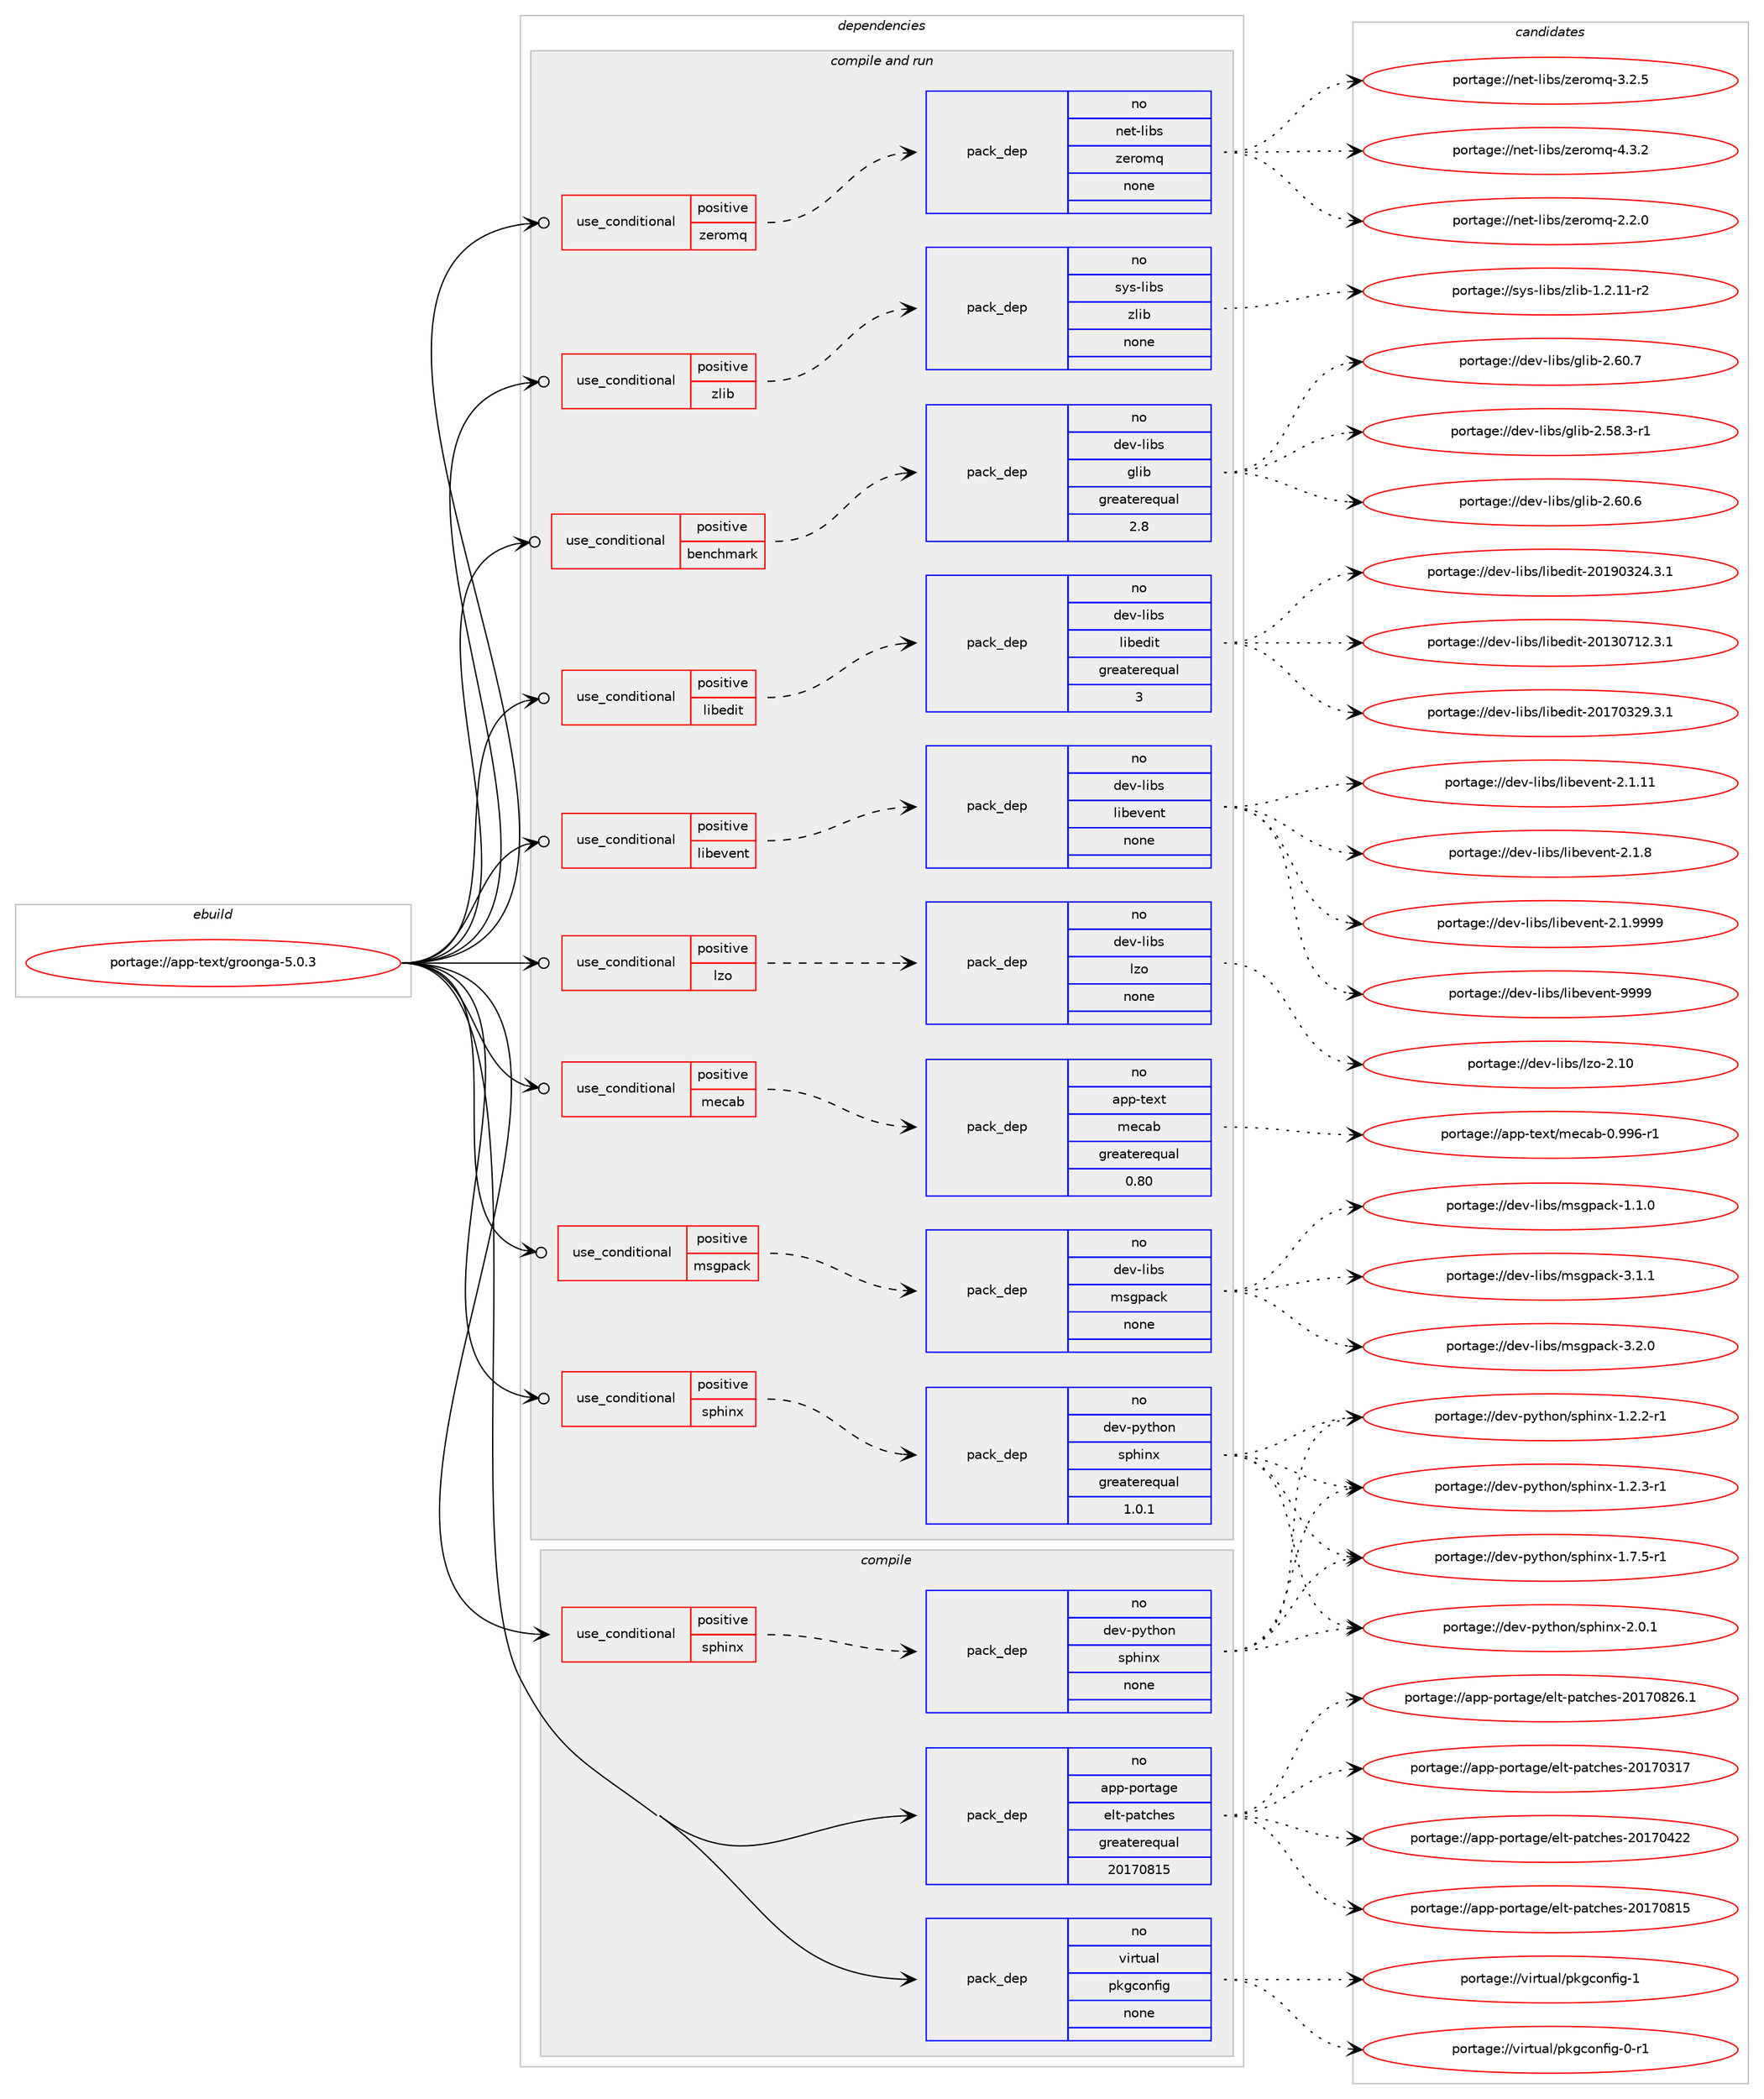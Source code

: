 digraph prolog {

# *************
# Graph options
# *************

newrank=true;
concentrate=true;
compound=true;
graph [rankdir=LR,fontname=Helvetica,fontsize=10,ranksep=1.5];#, ranksep=2.5, nodesep=0.2];
edge  [arrowhead=vee];
node  [fontname=Helvetica,fontsize=10];

# **********
# The ebuild
# **********

subgraph cluster_leftcol {
color=gray;
rank=same;
label=<<i>ebuild</i>>;
id [label="portage://app-text/groonga-5.0.3", color=red, width=4, href="../app-text/groonga-5.0.3.svg"];
}

# ****************
# The dependencies
# ****************

subgraph cluster_midcol {
color=gray;
label=<<i>dependencies</i>>;
subgraph cluster_compile {
fillcolor="#eeeeee";
style=filled;
label=<<i>compile</i>>;
subgraph cond10862 {
dependency44450 [label=<<TABLE BORDER="0" CELLBORDER="1" CELLSPACING="0" CELLPADDING="4"><TR><TD ROWSPAN="3" CELLPADDING="10">use_conditional</TD></TR><TR><TD>positive</TD></TR><TR><TD>sphinx</TD></TR></TABLE>>, shape=none, color=red];
subgraph pack32839 {
dependency44451 [label=<<TABLE BORDER="0" CELLBORDER="1" CELLSPACING="0" CELLPADDING="4" WIDTH="220"><TR><TD ROWSPAN="6" CELLPADDING="30">pack_dep</TD></TR><TR><TD WIDTH="110">no</TD></TR><TR><TD>dev-python</TD></TR><TR><TD>sphinx</TD></TR><TR><TD>none</TD></TR><TR><TD></TD></TR></TABLE>>, shape=none, color=blue];
}
dependency44450:e -> dependency44451:w [weight=20,style="dashed",arrowhead="vee"];
}
id:e -> dependency44450:w [weight=20,style="solid",arrowhead="vee"];
subgraph pack32840 {
dependency44452 [label=<<TABLE BORDER="0" CELLBORDER="1" CELLSPACING="0" CELLPADDING="4" WIDTH="220"><TR><TD ROWSPAN="6" CELLPADDING="30">pack_dep</TD></TR><TR><TD WIDTH="110">no</TD></TR><TR><TD>app-portage</TD></TR><TR><TD>elt-patches</TD></TR><TR><TD>greaterequal</TD></TR><TR><TD>20170815</TD></TR></TABLE>>, shape=none, color=blue];
}
id:e -> dependency44452:w [weight=20,style="solid",arrowhead="vee"];
subgraph pack32841 {
dependency44453 [label=<<TABLE BORDER="0" CELLBORDER="1" CELLSPACING="0" CELLPADDING="4" WIDTH="220"><TR><TD ROWSPAN="6" CELLPADDING="30">pack_dep</TD></TR><TR><TD WIDTH="110">no</TD></TR><TR><TD>virtual</TD></TR><TR><TD>pkgconfig</TD></TR><TR><TD>none</TD></TR><TR><TD></TD></TR></TABLE>>, shape=none, color=blue];
}
id:e -> dependency44453:w [weight=20,style="solid",arrowhead="vee"];
}
subgraph cluster_compileandrun {
fillcolor="#eeeeee";
style=filled;
label=<<i>compile and run</i>>;
subgraph cond10863 {
dependency44454 [label=<<TABLE BORDER="0" CELLBORDER="1" CELLSPACING="0" CELLPADDING="4"><TR><TD ROWSPAN="3" CELLPADDING="10">use_conditional</TD></TR><TR><TD>positive</TD></TR><TR><TD>benchmark</TD></TR></TABLE>>, shape=none, color=red];
subgraph pack32842 {
dependency44455 [label=<<TABLE BORDER="0" CELLBORDER="1" CELLSPACING="0" CELLPADDING="4" WIDTH="220"><TR><TD ROWSPAN="6" CELLPADDING="30">pack_dep</TD></TR><TR><TD WIDTH="110">no</TD></TR><TR><TD>dev-libs</TD></TR><TR><TD>glib</TD></TR><TR><TD>greaterequal</TD></TR><TR><TD>2.8</TD></TR></TABLE>>, shape=none, color=blue];
}
dependency44454:e -> dependency44455:w [weight=20,style="dashed",arrowhead="vee"];
}
id:e -> dependency44454:w [weight=20,style="solid",arrowhead="odotvee"];
subgraph cond10864 {
dependency44456 [label=<<TABLE BORDER="0" CELLBORDER="1" CELLSPACING="0" CELLPADDING="4"><TR><TD ROWSPAN="3" CELLPADDING="10">use_conditional</TD></TR><TR><TD>positive</TD></TR><TR><TD>libedit</TD></TR></TABLE>>, shape=none, color=red];
subgraph pack32843 {
dependency44457 [label=<<TABLE BORDER="0" CELLBORDER="1" CELLSPACING="0" CELLPADDING="4" WIDTH="220"><TR><TD ROWSPAN="6" CELLPADDING="30">pack_dep</TD></TR><TR><TD WIDTH="110">no</TD></TR><TR><TD>dev-libs</TD></TR><TR><TD>libedit</TD></TR><TR><TD>greaterequal</TD></TR><TR><TD>3</TD></TR></TABLE>>, shape=none, color=blue];
}
dependency44456:e -> dependency44457:w [weight=20,style="dashed",arrowhead="vee"];
}
id:e -> dependency44456:w [weight=20,style="solid",arrowhead="odotvee"];
subgraph cond10865 {
dependency44458 [label=<<TABLE BORDER="0" CELLBORDER="1" CELLSPACING="0" CELLPADDING="4"><TR><TD ROWSPAN="3" CELLPADDING="10">use_conditional</TD></TR><TR><TD>positive</TD></TR><TR><TD>libevent</TD></TR></TABLE>>, shape=none, color=red];
subgraph pack32844 {
dependency44459 [label=<<TABLE BORDER="0" CELLBORDER="1" CELLSPACING="0" CELLPADDING="4" WIDTH="220"><TR><TD ROWSPAN="6" CELLPADDING="30">pack_dep</TD></TR><TR><TD WIDTH="110">no</TD></TR><TR><TD>dev-libs</TD></TR><TR><TD>libevent</TD></TR><TR><TD>none</TD></TR><TR><TD></TD></TR></TABLE>>, shape=none, color=blue];
}
dependency44458:e -> dependency44459:w [weight=20,style="dashed",arrowhead="vee"];
}
id:e -> dependency44458:w [weight=20,style="solid",arrowhead="odotvee"];
subgraph cond10866 {
dependency44460 [label=<<TABLE BORDER="0" CELLBORDER="1" CELLSPACING="0" CELLPADDING="4"><TR><TD ROWSPAN="3" CELLPADDING="10">use_conditional</TD></TR><TR><TD>positive</TD></TR><TR><TD>lzo</TD></TR></TABLE>>, shape=none, color=red];
subgraph pack32845 {
dependency44461 [label=<<TABLE BORDER="0" CELLBORDER="1" CELLSPACING="0" CELLPADDING="4" WIDTH="220"><TR><TD ROWSPAN="6" CELLPADDING="30">pack_dep</TD></TR><TR><TD WIDTH="110">no</TD></TR><TR><TD>dev-libs</TD></TR><TR><TD>lzo</TD></TR><TR><TD>none</TD></TR><TR><TD></TD></TR></TABLE>>, shape=none, color=blue];
}
dependency44460:e -> dependency44461:w [weight=20,style="dashed",arrowhead="vee"];
}
id:e -> dependency44460:w [weight=20,style="solid",arrowhead="odotvee"];
subgraph cond10867 {
dependency44462 [label=<<TABLE BORDER="0" CELLBORDER="1" CELLSPACING="0" CELLPADDING="4"><TR><TD ROWSPAN="3" CELLPADDING="10">use_conditional</TD></TR><TR><TD>positive</TD></TR><TR><TD>mecab</TD></TR></TABLE>>, shape=none, color=red];
subgraph pack32846 {
dependency44463 [label=<<TABLE BORDER="0" CELLBORDER="1" CELLSPACING="0" CELLPADDING="4" WIDTH="220"><TR><TD ROWSPAN="6" CELLPADDING="30">pack_dep</TD></TR><TR><TD WIDTH="110">no</TD></TR><TR><TD>app-text</TD></TR><TR><TD>mecab</TD></TR><TR><TD>greaterequal</TD></TR><TR><TD>0.80</TD></TR></TABLE>>, shape=none, color=blue];
}
dependency44462:e -> dependency44463:w [weight=20,style="dashed",arrowhead="vee"];
}
id:e -> dependency44462:w [weight=20,style="solid",arrowhead="odotvee"];
subgraph cond10868 {
dependency44464 [label=<<TABLE BORDER="0" CELLBORDER="1" CELLSPACING="0" CELLPADDING="4"><TR><TD ROWSPAN="3" CELLPADDING="10">use_conditional</TD></TR><TR><TD>positive</TD></TR><TR><TD>msgpack</TD></TR></TABLE>>, shape=none, color=red];
subgraph pack32847 {
dependency44465 [label=<<TABLE BORDER="0" CELLBORDER="1" CELLSPACING="0" CELLPADDING="4" WIDTH="220"><TR><TD ROWSPAN="6" CELLPADDING="30">pack_dep</TD></TR><TR><TD WIDTH="110">no</TD></TR><TR><TD>dev-libs</TD></TR><TR><TD>msgpack</TD></TR><TR><TD>none</TD></TR><TR><TD></TD></TR></TABLE>>, shape=none, color=blue];
}
dependency44464:e -> dependency44465:w [weight=20,style="dashed",arrowhead="vee"];
}
id:e -> dependency44464:w [weight=20,style="solid",arrowhead="odotvee"];
subgraph cond10869 {
dependency44466 [label=<<TABLE BORDER="0" CELLBORDER="1" CELLSPACING="0" CELLPADDING="4"><TR><TD ROWSPAN="3" CELLPADDING="10">use_conditional</TD></TR><TR><TD>positive</TD></TR><TR><TD>sphinx</TD></TR></TABLE>>, shape=none, color=red];
subgraph pack32848 {
dependency44467 [label=<<TABLE BORDER="0" CELLBORDER="1" CELLSPACING="0" CELLPADDING="4" WIDTH="220"><TR><TD ROWSPAN="6" CELLPADDING="30">pack_dep</TD></TR><TR><TD WIDTH="110">no</TD></TR><TR><TD>dev-python</TD></TR><TR><TD>sphinx</TD></TR><TR><TD>greaterequal</TD></TR><TR><TD>1.0.1</TD></TR></TABLE>>, shape=none, color=blue];
}
dependency44466:e -> dependency44467:w [weight=20,style="dashed",arrowhead="vee"];
}
id:e -> dependency44466:w [weight=20,style="solid",arrowhead="odotvee"];
subgraph cond10870 {
dependency44468 [label=<<TABLE BORDER="0" CELLBORDER="1" CELLSPACING="0" CELLPADDING="4"><TR><TD ROWSPAN="3" CELLPADDING="10">use_conditional</TD></TR><TR><TD>positive</TD></TR><TR><TD>zeromq</TD></TR></TABLE>>, shape=none, color=red];
subgraph pack32849 {
dependency44469 [label=<<TABLE BORDER="0" CELLBORDER="1" CELLSPACING="0" CELLPADDING="4" WIDTH="220"><TR><TD ROWSPAN="6" CELLPADDING="30">pack_dep</TD></TR><TR><TD WIDTH="110">no</TD></TR><TR><TD>net-libs</TD></TR><TR><TD>zeromq</TD></TR><TR><TD>none</TD></TR><TR><TD></TD></TR></TABLE>>, shape=none, color=blue];
}
dependency44468:e -> dependency44469:w [weight=20,style="dashed",arrowhead="vee"];
}
id:e -> dependency44468:w [weight=20,style="solid",arrowhead="odotvee"];
subgraph cond10871 {
dependency44470 [label=<<TABLE BORDER="0" CELLBORDER="1" CELLSPACING="0" CELLPADDING="4"><TR><TD ROWSPAN="3" CELLPADDING="10">use_conditional</TD></TR><TR><TD>positive</TD></TR><TR><TD>zlib</TD></TR></TABLE>>, shape=none, color=red];
subgraph pack32850 {
dependency44471 [label=<<TABLE BORDER="0" CELLBORDER="1" CELLSPACING="0" CELLPADDING="4" WIDTH="220"><TR><TD ROWSPAN="6" CELLPADDING="30">pack_dep</TD></TR><TR><TD WIDTH="110">no</TD></TR><TR><TD>sys-libs</TD></TR><TR><TD>zlib</TD></TR><TR><TD>none</TD></TR><TR><TD></TD></TR></TABLE>>, shape=none, color=blue];
}
dependency44470:e -> dependency44471:w [weight=20,style="dashed",arrowhead="vee"];
}
id:e -> dependency44470:w [weight=20,style="solid",arrowhead="odotvee"];
}
subgraph cluster_run {
fillcolor="#eeeeee";
style=filled;
label=<<i>run</i>>;
}
}

# **************
# The candidates
# **************

subgraph cluster_choices {
rank=same;
color=gray;
label=<<i>candidates</i>>;

subgraph choice32839 {
color=black;
nodesep=1;
choiceportage10010111845112121116104111110471151121041051101204549465046504511449 [label="portage://dev-python/sphinx-1.2.2-r1", color=red, width=4,href="../dev-python/sphinx-1.2.2-r1.svg"];
choiceportage10010111845112121116104111110471151121041051101204549465046514511449 [label="portage://dev-python/sphinx-1.2.3-r1", color=red, width=4,href="../dev-python/sphinx-1.2.3-r1.svg"];
choiceportage10010111845112121116104111110471151121041051101204549465546534511449 [label="portage://dev-python/sphinx-1.7.5-r1", color=red, width=4,href="../dev-python/sphinx-1.7.5-r1.svg"];
choiceportage1001011184511212111610411111047115112104105110120455046484649 [label="portage://dev-python/sphinx-2.0.1", color=red, width=4,href="../dev-python/sphinx-2.0.1.svg"];
dependency44451:e -> choiceportage10010111845112121116104111110471151121041051101204549465046504511449:w [style=dotted,weight="100"];
dependency44451:e -> choiceportage10010111845112121116104111110471151121041051101204549465046514511449:w [style=dotted,weight="100"];
dependency44451:e -> choiceportage10010111845112121116104111110471151121041051101204549465546534511449:w [style=dotted,weight="100"];
dependency44451:e -> choiceportage1001011184511212111610411111047115112104105110120455046484649:w [style=dotted,weight="100"];
}
subgraph choice32840 {
color=black;
nodesep=1;
choiceportage97112112451121111141169710310147101108116451129711699104101115455048495548514955 [label="portage://app-portage/elt-patches-20170317", color=red, width=4,href="../app-portage/elt-patches-20170317.svg"];
choiceportage97112112451121111141169710310147101108116451129711699104101115455048495548525050 [label="portage://app-portage/elt-patches-20170422", color=red, width=4,href="../app-portage/elt-patches-20170422.svg"];
choiceportage97112112451121111141169710310147101108116451129711699104101115455048495548564953 [label="portage://app-portage/elt-patches-20170815", color=red, width=4,href="../app-portage/elt-patches-20170815.svg"];
choiceportage971121124511211111411697103101471011081164511297116991041011154550484955485650544649 [label="portage://app-portage/elt-patches-20170826.1", color=red, width=4,href="../app-portage/elt-patches-20170826.1.svg"];
dependency44452:e -> choiceportage97112112451121111141169710310147101108116451129711699104101115455048495548514955:w [style=dotted,weight="100"];
dependency44452:e -> choiceportage97112112451121111141169710310147101108116451129711699104101115455048495548525050:w [style=dotted,weight="100"];
dependency44452:e -> choiceportage97112112451121111141169710310147101108116451129711699104101115455048495548564953:w [style=dotted,weight="100"];
dependency44452:e -> choiceportage971121124511211111411697103101471011081164511297116991041011154550484955485650544649:w [style=dotted,weight="100"];
}
subgraph choice32841 {
color=black;
nodesep=1;
choiceportage11810511411611797108471121071039911111010210510345484511449 [label="portage://virtual/pkgconfig-0-r1", color=red, width=4,href="../virtual/pkgconfig-0-r1.svg"];
choiceportage1181051141161179710847112107103991111101021051034549 [label="portage://virtual/pkgconfig-1", color=red, width=4,href="../virtual/pkgconfig-1.svg"];
dependency44453:e -> choiceportage11810511411611797108471121071039911111010210510345484511449:w [style=dotted,weight="100"];
dependency44453:e -> choiceportage1181051141161179710847112107103991111101021051034549:w [style=dotted,weight="100"];
}
subgraph choice32842 {
color=black;
nodesep=1;
choiceportage10010111845108105981154710310810598455046535646514511449 [label="portage://dev-libs/glib-2.58.3-r1", color=red, width=4,href="../dev-libs/glib-2.58.3-r1.svg"];
choiceportage1001011184510810598115471031081059845504654484654 [label="portage://dev-libs/glib-2.60.6", color=red, width=4,href="../dev-libs/glib-2.60.6.svg"];
choiceportage1001011184510810598115471031081059845504654484655 [label="portage://dev-libs/glib-2.60.7", color=red, width=4,href="../dev-libs/glib-2.60.7.svg"];
dependency44455:e -> choiceportage10010111845108105981154710310810598455046535646514511449:w [style=dotted,weight="100"];
dependency44455:e -> choiceportage1001011184510810598115471031081059845504654484654:w [style=dotted,weight="100"];
dependency44455:e -> choiceportage1001011184510810598115471031081059845504654484655:w [style=dotted,weight="100"];
}
subgraph choice32843 {
color=black;
nodesep=1;
choiceportage1001011184510810598115471081059810110010511645504849514855495046514649 [label="portage://dev-libs/libedit-20130712.3.1", color=red, width=4,href="../dev-libs/libedit-20130712.3.1.svg"];
choiceportage1001011184510810598115471081059810110010511645504849554851505746514649 [label="portage://dev-libs/libedit-20170329.3.1", color=red, width=4,href="../dev-libs/libedit-20170329.3.1.svg"];
choiceportage1001011184510810598115471081059810110010511645504849574851505246514649 [label="portage://dev-libs/libedit-20190324.3.1", color=red, width=4,href="../dev-libs/libedit-20190324.3.1.svg"];
dependency44457:e -> choiceportage1001011184510810598115471081059810110010511645504849514855495046514649:w [style=dotted,weight="100"];
dependency44457:e -> choiceportage1001011184510810598115471081059810110010511645504849554851505746514649:w [style=dotted,weight="100"];
dependency44457:e -> choiceportage1001011184510810598115471081059810110010511645504849574851505246514649:w [style=dotted,weight="100"];
}
subgraph choice32844 {
color=black;
nodesep=1;
choiceportage1001011184510810598115471081059810111810111011645504649464949 [label="portage://dev-libs/libevent-2.1.11", color=red, width=4,href="../dev-libs/libevent-2.1.11.svg"];
choiceportage10010111845108105981154710810598101118101110116455046494656 [label="portage://dev-libs/libevent-2.1.8", color=red, width=4,href="../dev-libs/libevent-2.1.8.svg"];
choiceportage10010111845108105981154710810598101118101110116455046494657575757 [label="portage://dev-libs/libevent-2.1.9999", color=red, width=4,href="../dev-libs/libevent-2.1.9999.svg"];
choiceportage100101118451081059811547108105981011181011101164557575757 [label="portage://dev-libs/libevent-9999", color=red, width=4,href="../dev-libs/libevent-9999.svg"];
dependency44459:e -> choiceportage1001011184510810598115471081059810111810111011645504649464949:w [style=dotted,weight="100"];
dependency44459:e -> choiceportage10010111845108105981154710810598101118101110116455046494656:w [style=dotted,weight="100"];
dependency44459:e -> choiceportage10010111845108105981154710810598101118101110116455046494657575757:w [style=dotted,weight="100"];
dependency44459:e -> choiceportage100101118451081059811547108105981011181011101164557575757:w [style=dotted,weight="100"];
}
subgraph choice32845 {
color=black;
nodesep=1;
choiceportage1001011184510810598115471081221114550464948 [label="portage://dev-libs/lzo-2.10", color=red, width=4,href="../dev-libs/lzo-2.10.svg"];
dependency44461:e -> choiceportage1001011184510810598115471081221114550464948:w [style=dotted,weight="100"];
}
subgraph choice32846 {
color=black;
nodesep=1;
choiceportage9711211245116101120116471091019997984548465757544511449 [label="portage://app-text/mecab-0.996-r1", color=red, width=4,href="../app-text/mecab-0.996-r1.svg"];
dependency44463:e -> choiceportage9711211245116101120116471091019997984548465757544511449:w [style=dotted,weight="100"];
}
subgraph choice32847 {
color=black;
nodesep=1;
choiceportage1001011184510810598115471091151031129799107454946494648 [label="portage://dev-libs/msgpack-1.1.0", color=red, width=4,href="../dev-libs/msgpack-1.1.0.svg"];
choiceportage1001011184510810598115471091151031129799107455146494649 [label="portage://dev-libs/msgpack-3.1.1", color=red, width=4,href="../dev-libs/msgpack-3.1.1.svg"];
choiceportage1001011184510810598115471091151031129799107455146504648 [label="portage://dev-libs/msgpack-3.2.0", color=red, width=4,href="../dev-libs/msgpack-3.2.0.svg"];
dependency44465:e -> choiceportage1001011184510810598115471091151031129799107454946494648:w [style=dotted,weight="100"];
dependency44465:e -> choiceportage1001011184510810598115471091151031129799107455146494649:w [style=dotted,weight="100"];
dependency44465:e -> choiceportage1001011184510810598115471091151031129799107455146504648:w [style=dotted,weight="100"];
}
subgraph choice32848 {
color=black;
nodesep=1;
choiceportage10010111845112121116104111110471151121041051101204549465046504511449 [label="portage://dev-python/sphinx-1.2.2-r1", color=red, width=4,href="../dev-python/sphinx-1.2.2-r1.svg"];
choiceportage10010111845112121116104111110471151121041051101204549465046514511449 [label="portage://dev-python/sphinx-1.2.3-r1", color=red, width=4,href="../dev-python/sphinx-1.2.3-r1.svg"];
choiceportage10010111845112121116104111110471151121041051101204549465546534511449 [label="portage://dev-python/sphinx-1.7.5-r1", color=red, width=4,href="../dev-python/sphinx-1.7.5-r1.svg"];
choiceportage1001011184511212111610411111047115112104105110120455046484649 [label="portage://dev-python/sphinx-2.0.1", color=red, width=4,href="../dev-python/sphinx-2.0.1.svg"];
dependency44467:e -> choiceportage10010111845112121116104111110471151121041051101204549465046504511449:w [style=dotted,weight="100"];
dependency44467:e -> choiceportage10010111845112121116104111110471151121041051101204549465046514511449:w [style=dotted,weight="100"];
dependency44467:e -> choiceportage10010111845112121116104111110471151121041051101204549465546534511449:w [style=dotted,weight="100"];
dependency44467:e -> choiceportage1001011184511212111610411111047115112104105110120455046484649:w [style=dotted,weight="100"];
}
subgraph choice32849 {
color=black;
nodesep=1;
choiceportage110101116451081059811547122101114111109113455046504648 [label="portage://net-libs/zeromq-2.2.0", color=red, width=4,href="../net-libs/zeromq-2.2.0.svg"];
choiceportage110101116451081059811547122101114111109113455146504653 [label="portage://net-libs/zeromq-3.2.5", color=red, width=4,href="../net-libs/zeromq-3.2.5.svg"];
choiceportage110101116451081059811547122101114111109113455246514650 [label="portage://net-libs/zeromq-4.3.2", color=red, width=4,href="../net-libs/zeromq-4.3.2.svg"];
dependency44469:e -> choiceportage110101116451081059811547122101114111109113455046504648:w [style=dotted,weight="100"];
dependency44469:e -> choiceportage110101116451081059811547122101114111109113455146504653:w [style=dotted,weight="100"];
dependency44469:e -> choiceportage110101116451081059811547122101114111109113455246514650:w [style=dotted,weight="100"];
}
subgraph choice32850 {
color=black;
nodesep=1;
choiceportage11512111545108105981154712210810598454946504649494511450 [label="portage://sys-libs/zlib-1.2.11-r2", color=red, width=4,href="../sys-libs/zlib-1.2.11-r2.svg"];
dependency44471:e -> choiceportage11512111545108105981154712210810598454946504649494511450:w [style=dotted,weight="100"];
}
}

}
